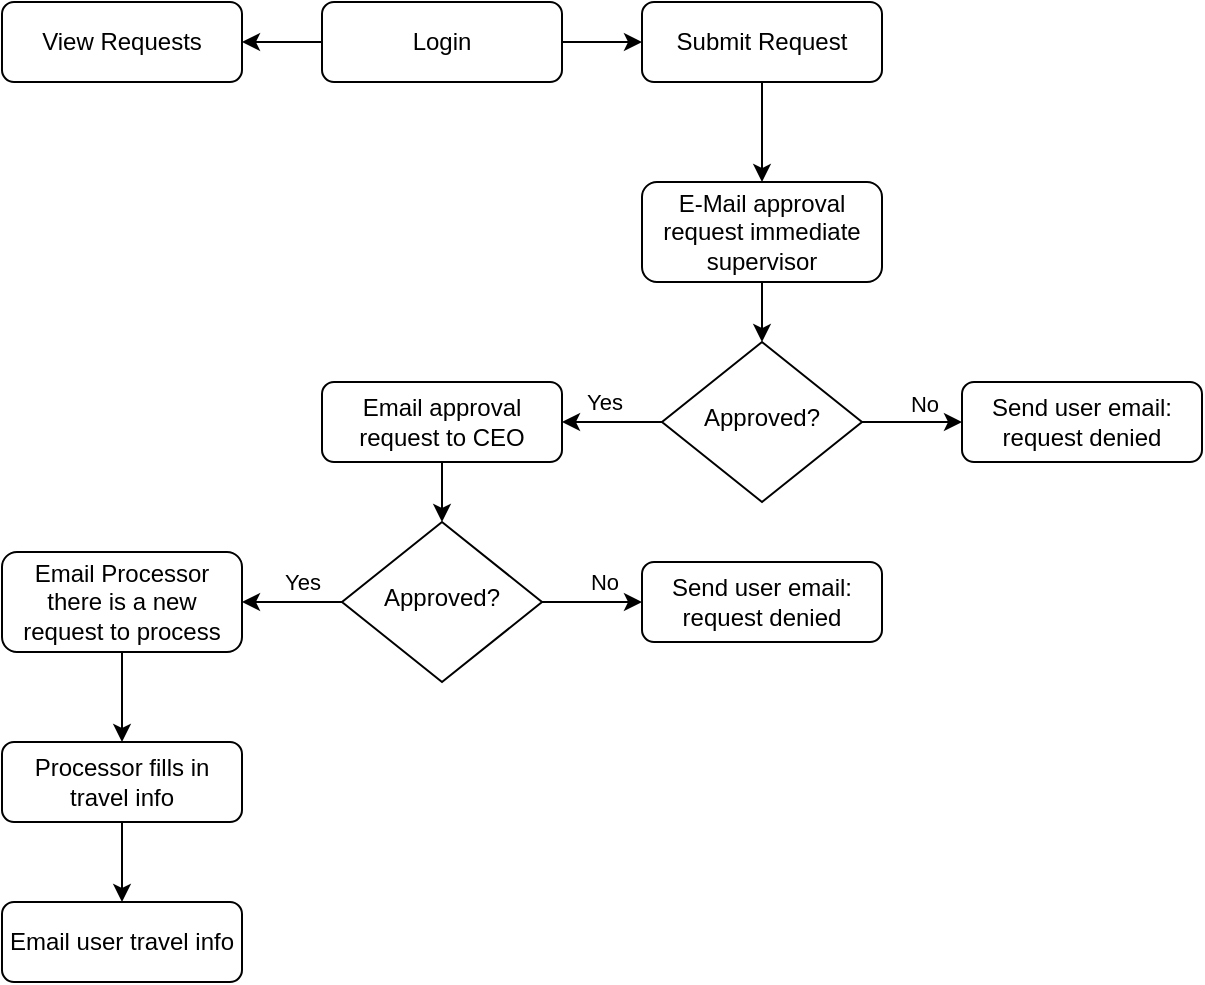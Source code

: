 <mxfile version="24.7.17">
  <diagram id="C5RBs43oDa-KdzZeNtuy" name="Page-1">
    <mxGraphModel dx="1434" dy="754" grid="1" gridSize="10" guides="1" tooltips="1" connect="1" arrows="1" fold="1" page="1" pageScale="1" pageWidth="827" pageHeight="1169" math="0" shadow="0">
      <root>
        <mxCell id="WIyWlLk6GJQsqaUBKTNV-0" />
        <mxCell id="WIyWlLk6GJQsqaUBKTNV-1" parent="WIyWlLk6GJQsqaUBKTNV-0" />
        <mxCell id="1pAbn2YM76SAFXHpHOef-0" style="edgeStyle=orthogonalEdgeStyle;rounded=0;orthogonalLoop=1;jettySize=auto;html=1;exitX=0;exitY=0.5;exitDx=0;exitDy=0;" parent="WIyWlLk6GJQsqaUBKTNV-1" source="WIyWlLk6GJQsqaUBKTNV-3" edge="1">
          <mxGeometry relative="1" as="geometry">
            <mxPoint x="400" y="90" as="targetPoint" />
          </mxGeometry>
        </mxCell>
        <mxCell id="1pAbn2YM76SAFXHpHOef-4" style="edgeStyle=orthogonalEdgeStyle;rounded=0;orthogonalLoop=1;jettySize=auto;html=1;exitX=1;exitY=0.5;exitDx=0;exitDy=0;entryX=0;entryY=0.5;entryDx=0;entryDy=0;" parent="WIyWlLk6GJQsqaUBKTNV-1" source="WIyWlLk6GJQsqaUBKTNV-3" target="1pAbn2YM76SAFXHpHOef-3" edge="1">
          <mxGeometry relative="1" as="geometry" />
        </mxCell>
        <mxCell id="WIyWlLk6GJQsqaUBKTNV-3" value="Login" style="rounded=1;whiteSpace=wrap;html=1;fontSize=12;glass=0;strokeWidth=1;shadow=0;" parent="WIyWlLk6GJQsqaUBKTNV-1" vertex="1">
          <mxGeometry x="440" y="70" width="120" height="40" as="geometry" />
        </mxCell>
        <mxCell id="1pAbn2YM76SAFXHpHOef-2" value="View Requests" style="rounded=1;whiteSpace=wrap;html=1;" parent="WIyWlLk6GJQsqaUBKTNV-1" vertex="1">
          <mxGeometry x="280" y="70" width="120" height="40" as="geometry" />
        </mxCell>
        <mxCell id="1pAbn2YM76SAFXHpHOef-9" style="edgeStyle=orthogonalEdgeStyle;rounded=0;orthogonalLoop=1;jettySize=auto;html=1;exitX=0.5;exitY=1;exitDx=0;exitDy=0;" parent="WIyWlLk6GJQsqaUBKTNV-1" source="1pAbn2YM76SAFXHpHOef-3" target="1pAbn2YM76SAFXHpHOef-5" edge="1">
          <mxGeometry relative="1" as="geometry" />
        </mxCell>
        <mxCell id="1pAbn2YM76SAFXHpHOef-3" value="Submit Request" style="rounded=1;whiteSpace=wrap;html=1;" parent="WIyWlLk6GJQsqaUBKTNV-1" vertex="1">
          <mxGeometry x="600" y="70" width="120" height="40" as="geometry" />
        </mxCell>
        <mxCell id="1pAbn2YM76SAFXHpHOef-13" style="edgeStyle=orthogonalEdgeStyle;rounded=0;orthogonalLoop=1;jettySize=auto;html=1;exitX=0.5;exitY=1;exitDx=0;exitDy=0;entryX=0.5;entryY=0;entryDx=0;entryDy=0;endArrow=classic;endFill=1;" parent="WIyWlLk6GJQsqaUBKTNV-1" source="1pAbn2YM76SAFXHpHOef-5" target="1pAbn2YM76SAFXHpHOef-12" edge="1">
          <mxGeometry relative="1" as="geometry" />
        </mxCell>
        <mxCell id="1pAbn2YM76SAFXHpHOef-5" value="E-Mail approval request immediate supervisor" style="rounded=1;whiteSpace=wrap;html=1;" parent="WIyWlLk6GJQsqaUBKTNV-1" vertex="1">
          <mxGeometry x="600" y="160" width="120" height="50" as="geometry" />
        </mxCell>
        <mxCell id="1pAbn2YM76SAFXHpHOef-10" value="Send user email: request denied" style="rounded=1;whiteSpace=wrap;html=1;" parent="WIyWlLk6GJQsqaUBKTNV-1" vertex="1">
          <mxGeometry x="760" y="260" width="120" height="40" as="geometry" />
        </mxCell>
        <mxCell id="1pAbn2YM76SAFXHpHOef-22" style="edgeStyle=orthogonalEdgeStyle;rounded=0;orthogonalLoop=1;jettySize=auto;html=1;exitX=1;exitY=0.5;exitDx=0;exitDy=0;entryX=0;entryY=0.5;entryDx=0;entryDy=0;" parent="WIyWlLk6GJQsqaUBKTNV-1" source="1pAbn2YM76SAFXHpHOef-11" target="1pAbn2YM76SAFXHpHOef-21" edge="1">
          <mxGeometry relative="1" as="geometry" />
        </mxCell>
        <mxCell id="1pAbn2YM76SAFXHpHOef-23" value="No" style="edgeLabel;html=1;align=center;verticalAlign=middle;resizable=0;points=[];" parent="1pAbn2YM76SAFXHpHOef-22" vertex="1" connectable="0">
          <mxGeometry x="-0.04" y="2" relative="1" as="geometry">
            <mxPoint x="7" y="-8" as="offset" />
          </mxGeometry>
        </mxCell>
        <mxCell id="1pAbn2YM76SAFXHpHOef-25" style="edgeStyle=orthogonalEdgeStyle;rounded=0;orthogonalLoop=1;jettySize=auto;html=1;exitX=0;exitY=0.5;exitDx=0;exitDy=0;entryX=1;entryY=0.5;entryDx=0;entryDy=0;" parent="WIyWlLk6GJQsqaUBKTNV-1" source="1pAbn2YM76SAFXHpHOef-11" target="1pAbn2YM76SAFXHpHOef-24" edge="1">
          <mxGeometry relative="1" as="geometry" />
        </mxCell>
        <mxCell id="1pAbn2YM76SAFXHpHOef-27" value="Yes" style="edgeLabel;html=1;align=center;verticalAlign=middle;resizable=0;points=[];" parent="1pAbn2YM76SAFXHpHOef-25" vertex="1" connectable="0">
          <mxGeometry x="-0.4" y="-1" relative="1" as="geometry">
            <mxPoint x="-5" y="-9" as="offset" />
          </mxGeometry>
        </mxCell>
        <mxCell id="1pAbn2YM76SAFXHpHOef-11" value="Approved?" style="rhombus;whiteSpace=wrap;html=1;shadow=0;fontFamily=Helvetica;fontSize=12;align=center;strokeWidth=1;spacing=6;spacingTop=-4;" parent="WIyWlLk6GJQsqaUBKTNV-1" vertex="1">
          <mxGeometry x="450" y="330" width="100" height="80" as="geometry" />
        </mxCell>
        <mxCell id="1pAbn2YM76SAFXHpHOef-14" style="edgeStyle=orthogonalEdgeStyle;rounded=0;orthogonalLoop=1;jettySize=auto;html=1;exitX=1;exitY=0.5;exitDx=0;exitDy=0;" parent="WIyWlLk6GJQsqaUBKTNV-1" source="1pAbn2YM76SAFXHpHOef-12" edge="1">
          <mxGeometry relative="1" as="geometry">
            <mxPoint x="760" y="280" as="targetPoint" />
          </mxGeometry>
        </mxCell>
        <mxCell id="1pAbn2YM76SAFXHpHOef-18" value="&lt;div&gt;No&lt;/div&gt;" style="edgeLabel;html=1;align=center;verticalAlign=middle;resizable=0;points=[];" parent="1pAbn2YM76SAFXHpHOef-14" vertex="1" connectable="0">
          <mxGeometry x="-0.05" y="2" relative="1" as="geometry">
            <mxPoint x="7" y="-7" as="offset" />
          </mxGeometry>
        </mxCell>
        <mxCell id="1pAbn2YM76SAFXHpHOef-17" style="edgeStyle=orthogonalEdgeStyle;rounded=0;orthogonalLoop=1;jettySize=auto;html=1;exitX=0;exitY=0.5;exitDx=0;exitDy=0;" parent="WIyWlLk6GJQsqaUBKTNV-1" source="1pAbn2YM76SAFXHpHOef-12" target="1pAbn2YM76SAFXHpHOef-15" edge="1">
          <mxGeometry relative="1" as="geometry">
            <Array as="points" />
          </mxGeometry>
        </mxCell>
        <mxCell id="1pAbn2YM76SAFXHpHOef-19" value="Yes" style="edgeLabel;html=1;align=center;verticalAlign=middle;resizable=0;points=[];" parent="1pAbn2YM76SAFXHpHOef-17" vertex="1" connectable="0">
          <mxGeometry x="-0.3" y="3" relative="1" as="geometry">
            <mxPoint x="-12" y="-13" as="offset" />
          </mxGeometry>
        </mxCell>
        <mxCell id="1pAbn2YM76SAFXHpHOef-12" value="Approved?" style="rhombus;whiteSpace=wrap;html=1;shadow=0;fontFamily=Helvetica;fontSize=12;align=center;strokeWidth=1;spacing=6;spacingTop=-4;" parent="WIyWlLk6GJQsqaUBKTNV-1" vertex="1">
          <mxGeometry x="610" y="240" width="100" height="80" as="geometry" />
        </mxCell>
        <mxCell id="1pAbn2YM76SAFXHpHOef-20" style="edgeStyle=orthogonalEdgeStyle;rounded=0;orthogonalLoop=1;jettySize=auto;html=1;exitX=0.5;exitY=1;exitDx=0;exitDy=0;entryX=0.5;entryY=0;entryDx=0;entryDy=0;" parent="WIyWlLk6GJQsqaUBKTNV-1" source="1pAbn2YM76SAFXHpHOef-15" target="1pAbn2YM76SAFXHpHOef-11" edge="1">
          <mxGeometry relative="1" as="geometry" />
        </mxCell>
        <mxCell id="1pAbn2YM76SAFXHpHOef-15" value="Email approval request to CEO" style="rounded=1;whiteSpace=wrap;html=1;" parent="WIyWlLk6GJQsqaUBKTNV-1" vertex="1">
          <mxGeometry x="440" y="260" width="120" height="40" as="geometry" />
        </mxCell>
        <mxCell id="1pAbn2YM76SAFXHpHOef-21" value="Send user email: request denied" style="rounded=1;whiteSpace=wrap;html=1;" parent="WIyWlLk6GJQsqaUBKTNV-1" vertex="1">
          <mxGeometry x="600" y="350" width="120" height="40" as="geometry" />
        </mxCell>
        <mxCell id="1pAbn2YM76SAFXHpHOef-30" style="edgeStyle=orthogonalEdgeStyle;rounded=0;orthogonalLoop=1;jettySize=auto;html=1;exitX=0.5;exitY=1;exitDx=0;exitDy=0;entryX=0.5;entryY=0;entryDx=0;entryDy=0;" parent="WIyWlLk6GJQsqaUBKTNV-1" source="1pAbn2YM76SAFXHpHOef-24" target="1pAbn2YM76SAFXHpHOef-29" edge="1">
          <mxGeometry relative="1" as="geometry" />
        </mxCell>
        <mxCell id="1pAbn2YM76SAFXHpHOef-24" value="Email Processor there is a new request to process" style="rounded=1;whiteSpace=wrap;html=1;" parent="WIyWlLk6GJQsqaUBKTNV-1" vertex="1">
          <mxGeometry x="280" y="345" width="120" height="50" as="geometry" />
        </mxCell>
        <mxCell id="1pAbn2YM76SAFXHpHOef-32" style="edgeStyle=orthogonalEdgeStyle;rounded=0;orthogonalLoop=1;jettySize=auto;html=1;exitX=0.5;exitY=1;exitDx=0;exitDy=0;entryX=0.5;entryY=0;entryDx=0;entryDy=0;" parent="WIyWlLk6GJQsqaUBKTNV-1" source="1pAbn2YM76SAFXHpHOef-29" target="1pAbn2YM76SAFXHpHOef-31" edge="1">
          <mxGeometry relative="1" as="geometry" />
        </mxCell>
        <mxCell id="1pAbn2YM76SAFXHpHOef-29" value="Processor fills in travel info" style="rounded=1;whiteSpace=wrap;html=1;" parent="WIyWlLk6GJQsqaUBKTNV-1" vertex="1">
          <mxGeometry x="280" y="440" width="120" height="40" as="geometry" />
        </mxCell>
        <mxCell id="1pAbn2YM76SAFXHpHOef-31" value="Email user travel info" style="rounded=1;whiteSpace=wrap;html=1;" parent="WIyWlLk6GJQsqaUBKTNV-1" vertex="1">
          <mxGeometry x="280" y="520" width="120" height="40" as="geometry" />
        </mxCell>
      </root>
    </mxGraphModel>
  </diagram>
</mxfile>
